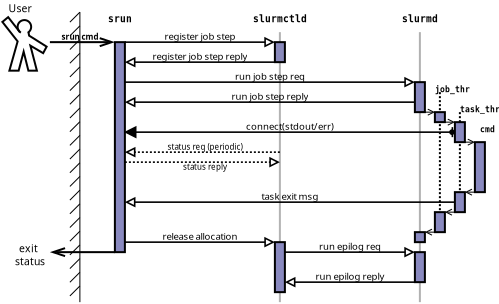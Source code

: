 <?xml version="1.0"?>
<dia:diagram xmlns:dia="http://www.lysator.liu.se/~alla/dia/">
  <dia:layer name="Background" visible="true">
    <dia:object type="Standard - Line" version="0" id="O0">
      <dia:attribute name="obj_pos">
        <dia:point val="24,6.5"/>
      </dia:attribute>
      <dia:attribute name="obj_bb">
        <dia:rectangle val="23.95,6.45;24.05,10.55"/>
      </dia:attribute>
      <dia:attribute name="conn_endpoints">
        <dia:point val="24,6.5"/>
        <dia:point val="24,10.5"/>
      </dia:attribute>
      <dia:attribute name="numcp">
        <dia:int val="1"/>
      </dia:attribute>
      <dia:attribute name="line_style">
        <dia:enum val="4"/>
      </dia:attribute>
      <dia:connections>
        <dia:connection handle="1" to="O78" connection="1"/>
      </dia:connections>
    </dia:object>
    <dia:group>
      <dia:object type="Standard - PolyLine" version="0" id="O1">
        <dia:attribute name="obj_pos">
          <dia:point val="2,2.5"/>
        </dia:attribute>
        <dia:attribute name="obj_bb">
          <dia:rectangle val="1.056,1.679;3.404,4.475"/>
        </dia:attribute>
        <dia:attribute name="poly_points">
          <dia:point val="2,2.5"/>
          <dia:point val="1.413,1.75"/>
          <dia:point val="1.125,1.988"/>
          <dia:point val="1.887,2.962"/>
          <dia:point val="1.475,4.425"/>
          <dia:point val="1.938,4.425"/>
          <dia:point val="2.188,3.475"/>
          <dia:point val="2.425,4.425"/>
          <dia:point val="2.85,4.425"/>
          <dia:point val="2.525,3.175"/>
          <dia:point val="3.163,3.55"/>
          <dia:point val="3.337,3.225"/>
          <dia:point val="2.462,2.675"/>
          <dia:point val="2.425,2.487"/>
        </dia:attribute>
        <dia:attribute name="line_color">
          <dia:color val="#010101"/>
        </dia:attribute>
      </dia:object>
      <dia:object type="Standard - Arc" version="0" id="O2">
        <dia:attribute name="obj_pos">
          <dia:point val="2.4,2.525"/>
        </dia:attribute>
        <dia:attribute name="obj_bb">
          <dia:rectangle val="1.836,1.846;2.614,2.575"/>
        </dia:attribute>
        <dia:attribute name="conn_endpoints">
          <dia:point val="2.4,2.525"/>
          <dia:point val="2.05,2.525"/>
        </dia:attribute>
        <dia:attribute name="arc_color">
          <dia:color val="#010101"/>
        </dia:attribute>
        <dia:attribute name="curve_distance">
          <dia:real val="0.629"/>
        </dia:attribute>
      </dia:object>
    </dia:group>
    <dia:object type="Standard - Text" version="0" id="O3">
      <dia:attribute name="obj_pos">
        <dia:point val="2,1.5"/>
      </dia:attribute>
      <dia:attribute name="obj_bb">
        <dia:rectangle val="1.171,0.98;2.779,1.63"/>
      </dia:attribute>
      <dia:attribute name="text">
        <dia:composite type="text">
          <dia:attribute name="string">
            <dia:string>#User#</dia:string>
          </dia:attribute>
          <dia:attribute name="font">
            <dia:font name="Helvetica"/>
          </dia:attribute>
          <dia:attribute name="height">
            <dia:real val="0.65"/>
          </dia:attribute>
          <dia:attribute name="pos">
            <dia:point val="2,1.5"/>
          </dia:attribute>
          <dia:attribute name="color">
            <dia:color val="#000000"/>
          </dia:attribute>
          <dia:attribute name="alignment">
            <dia:enum val="1"/>
          </dia:attribute>
        </dia:composite>
      </dia:attribute>
    </dia:object>
    <dia:object type="Standard - Line" version="0" id="O4">
      <dia:attribute name="obj_pos">
        <dia:point val="15,2.5"/>
      </dia:attribute>
      <dia:attribute name="obj_bb">
        <dia:rectangle val="14.95,2.45;15.05,16.05"/>
      </dia:attribute>
      <dia:attribute name="conn_endpoints">
        <dia:point val="15,2.5"/>
        <dia:point val="15,16"/>
      </dia:attribute>
      <dia:attribute name="numcp">
        <dia:int val="1"/>
      </dia:attribute>
      <dia:attribute name="line_color">
        <dia:color val="#b3b3b3"/>
      </dia:attribute>
    </dia:object>
    <dia:object type="Standard - Line" version="0" id="O5">
      <dia:attribute name="obj_pos">
        <dia:point val="22,2.5"/>
      </dia:attribute>
      <dia:attribute name="obj_bb">
        <dia:rectangle val="21.95,2.45;22.05,16.05"/>
      </dia:attribute>
      <dia:attribute name="conn_endpoints">
        <dia:point val="22,2.5"/>
        <dia:point val="22,16"/>
      </dia:attribute>
      <dia:attribute name="numcp">
        <dia:int val="1"/>
      </dia:attribute>
      <dia:attribute name="line_color">
        <dia:color val="#b1b1b1"/>
      </dia:attribute>
    </dia:object>
    <dia:object type="Standard - Text" version="0" id="O6">
      <dia:attribute name="obj_pos">
        <dia:point val="15,2"/>
      </dia:attribute>
      <dia:attribute name="obj_bb">
        <dia:rectangle val="13.214,1.553;16.736,2.153"/>
      </dia:attribute>
      <dia:attribute name="text">
        <dia:composite type="text">
          <dia:attribute name="string">
            <dia:string>#slurmctld#</dia:string>
          </dia:attribute>
          <dia:attribute name="font">
            <dia:font name="Courier-Bold"/>
          </dia:attribute>
          <dia:attribute name="height">
            <dia:real val="0.6"/>
          </dia:attribute>
          <dia:attribute name="pos">
            <dia:point val="15,2"/>
          </dia:attribute>
          <dia:attribute name="color">
            <dia:color val="#000000"/>
          </dia:attribute>
          <dia:attribute name="alignment">
            <dia:enum val="1"/>
          </dia:attribute>
        </dia:composite>
      </dia:attribute>
    </dia:object>
    <dia:object type="Standard - Text" version="0" id="O7">
      <dia:attribute name="obj_pos">
        <dia:point val="22,2"/>
      </dia:attribute>
      <dia:attribute name="obj_bb">
        <dia:rectangle val="20.759,1.553;23.191,2.153"/>
      </dia:attribute>
      <dia:attribute name="text">
        <dia:composite type="text">
          <dia:attribute name="string">
            <dia:string>#slurmd#</dia:string>
          </dia:attribute>
          <dia:attribute name="font">
            <dia:font name="Courier-Bold"/>
          </dia:attribute>
          <dia:attribute name="height">
            <dia:real val="0.6"/>
          </dia:attribute>
          <dia:attribute name="pos">
            <dia:point val="22,2"/>
          </dia:attribute>
          <dia:attribute name="color">
            <dia:color val="#000000"/>
          </dia:attribute>
          <dia:attribute name="alignment">
            <dia:enum val="1"/>
          </dia:attribute>
        </dia:composite>
      </dia:attribute>
    </dia:object>
    <dia:object type="Standard - Line" version="0" id="O8">
      <dia:attribute name="obj_pos">
        <dia:point val="7.25,3.0"/>
      </dia:attribute>
      <dia:attribute name="obj_bb">
        <dia:rectangle val="7.21,2.6;14.79,3.4"/>
      </dia:attribute>
      <dia:attribute name="conn_endpoints">
        <dia:point val="7.25,3.0"/>
        <dia:point val="14.75,3.0"/>
      </dia:attribute>
      <dia:attribute name="numcp">
        <dia:int val="1"/>
      </dia:attribute>
      <dia:attribute name="line_width">
        <dia:real val="0.08"/>
      </dia:attribute>
      <dia:attribute name="end_arrow">
        <dia:enum val="2"/>
      </dia:attribute>
      <dia:attribute name="end_arrow_length">
        <dia:real val="0.4"/>
      </dia:attribute>
      <dia:attribute name="end_arrow_width">
        <dia:real val="0.4"/>
      </dia:attribute>
      <dia:connections>
        <dia:connection handle="0" to="O38" connection="2"/>
        <dia:connection handle="1" to="O9" connection="0"/>
      </dia:connections>
    </dia:object>
    <dia:object type="Standard - Box" version="0" id="O9">
      <dia:attribute name="obj_pos">
        <dia:point val="14.75,3.0"/>
      </dia:attribute>
      <dia:attribute name="obj_bb">
        <dia:rectangle val="14.7,2.95;15.3,4.05"/>
      </dia:attribute>
      <dia:attribute name="elem_corner">
        <dia:point val="14.75,3.0"/>
      </dia:attribute>
      <dia:attribute name="elem_width">
        <dia:real val="0.5"/>
      </dia:attribute>
      <dia:attribute name="elem_height">
        <dia:real val="1"/>
      </dia:attribute>
      <dia:attribute name="inner_color">
        <dia:color val="#8989bb"/>
      </dia:attribute>
      <dia:attribute name="show_background">
        <dia:boolean val="true"/>
      </dia:attribute>
    </dia:object>
    <dia:object type="Standard - Line" version="0" id="O10">
      <dia:attribute name="obj_pos">
        <dia:point val="14.75,4.0"/>
      </dia:attribute>
      <dia:attribute name="obj_bb">
        <dia:rectangle val="7.21,3.6;14.79,4.4"/>
      </dia:attribute>
      <dia:attribute name="conn_endpoints">
        <dia:point val="14.75,4.0"/>
        <dia:point val="7.25,4.0"/>
      </dia:attribute>
      <dia:attribute name="numcp">
        <dia:int val="1"/>
      </dia:attribute>
      <dia:attribute name="line_width">
        <dia:real val="0.08"/>
      </dia:attribute>
      <dia:attribute name="end_arrow">
        <dia:enum val="2"/>
      </dia:attribute>
      <dia:attribute name="end_arrow_length">
        <dia:real val="0.4"/>
      </dia:attribute>
      <dia:attribute name="end_arrow_width">
        <dia:real val="0.4"/>
      </dia:attribute>
      <dia:connections>
        <dia:connection handle="0" to="O9" connection="5"/>
      </dia:connections>
    </dia:object>
    <dia:object type="Standard - Text" version="0" id="O11">
      <dia:attribute name="obj_pos">
        <dia:point val="11,2.875"/>
      </dia:attribute>
      <dia:attribute name="obj_bb">
        <dia:rectangle val="8.759,2.395;13.191,2.995"/>
      </dia:attribute>
      <dia:attribute name="text">
        <dia:composite type="text">
          <dia:attribute name="string">
            <dia:string>#register job step#</dia:string>
          </dia:attribute>
          <dia:attribute name="font">
            <dia:font name="Helvetica"/>
          </dia:attribute>
          <dia:attribute name="height">
            <dia:real val="0.6"/>
          </dia:attribute>
          <dia:attribute name="pos">
            <dia:point val="11,2.875"/>
          </dia:attribute>
          <dia:attribute name="color">
            <dia:color val="#000000"/>
          </dia:attribute>
          <dia:attribute name="alignment">
            <dia:enum val="1"/>
          </dia:attribute>
        </dia:composite>
      </dia:attribute>
    </dia:object>
    <dia:object type="Standard - Text" version="0" id="O12">
      <dia:attribute name="obj_pos">
        <dia:point val="11,3.875"/>
      </dia:attribute>
      <dia:attribute name="obj_bb">
        <dia:rectangle val="8.041,3.395;13.909,3.995"/>
      </dia:attribute>
      <dia:attribute name="text">
        <dia:composite type="text">
          <dia:attribute name="string">
            <dia:string>#register job step reply#</dia:string>
          </dia:attribute>
          <dia:attribute name="font">
            <dia:font name="Helvetica"/>
          </dia:attribute>
          <dia:attribute name="height">
            <dia:real val="0.6"/>
          </dia:attribute>
          <dia:attribute name="pos">
            <dia:point val="11,3.875"/>
          </dia:attribute>
          <dia:attribute name="color">
            <dia:color val="#000000"/>
          </dia:attribute>
          <dia:attribute name="alignment">
            <dia:enum val="1"/>
          </dia:attribute>
        </dia:composite>
      </dia:attribute>
    </dia:object>
    <dia:object type="Standard - Line" version="0" id="O13">
      <dia:attribute name="obj_pos">
        <dia:point val="7.25,5.0"/>
      </dia:attribute>
      <dia:attribute name="obj_bb">
        <dia:rectangle val="7.21,4.6;21.79,5.4"/>
      </dia:attribute>
      <dia:attribute name="conn_endpoints">
        <dia:point val="7.25,5.0"/>
        <dia:point val="21.75,5.0"/>
      </dia:attribute>
      <dia:attribute name="numcp">
        <dia:int val="1"/>
      </dia:attribute>
      <dia:attribute name="line_width">
        <dia:real val="0.08"/>
      </dia:attribute>
      <dia:attribute name="end_arrow">
        <dia:enum val="2"/>
      </dia:attribute>
      <dia:attribute name="end_arrow_length">
        <dia:real val="0.4"/>
      </dia:attribute>
      <dia:attribute name="end_arrow_width">
        <dia:real val="0.4"/>
      </dia:attribute>
      <dia:connections>
        <dia:connection handle="1" to="O17" connection="0"/>
      </dia:connections>
    </dia:object>
    <dia:object type="Standard - Text" version="0" id="O14">
      <dia:attribute name="obj_pos">
        <dia:point val="14.5,4.875"/>
      </dia:attribute>
      <dia:attribute name="obj_bb">
        <dia:rectangle val="12.305,4.395;16.645,4.995"/>
      </dia:attribute>
      <dia:attribute name="text">
        <dia:composite type="text">
          <dia:attribute name="string">
            <dia:string>#run job step req#</dia:string>
          </dia:attribute>
          <dia:attribute name="font">
            <dia:font name="Helvetica"/>
          </dia:attribute>
          <dia:attribute name="height">
            <dia:real val="0.6"/>
          </dia:attribute>
          <dia:attribute name="pos">
            <dia:point val="14.5,4.875"/>
          </dia:attribute>
          <dia:attribute name="color">
            <dia:color val="#000000"/>
          </dia:attribute>
          <dia:attribute name="alignment">
            <dia:enum val="1"/>
          </dia:attribute>
        </dia:composite>
      </dia:attribute>
    </dia:object>
    <dia:object type="Standard - Line" version="0" id="O15">
      <dia:attribute name="obj_pos">
        <dia:point val="21.75,6.0"/>
      </dia:attribute>
      <dia:attribute name="obj_bb">
        <dia:rectangle val="7.21,5.6;21.79,6.4"/>
      </dia:attribute>
      <dia:attribute name="conn_endpoints">
        <dia:point val="21.75,6.0"/>
        <dia:point val="7.25,6.0"/>
      </dia:attribute>
      <dia:attribute name="numcp">
        <dia:int val="1"/>
      </dia:attribute>
      <dia:attribute name="line_width">
        <dia:real val="0.08"/>
      </dia:attribute>
      <dia:attribute name="end_arrow">
        <dia:enum val="2"/>
      </dia:attribute>
      <dia:attribute name="end_arrow_length">
        <dia:real val="0.4"/>
      </dia:attribute>
      <dia:attribute name="end_arrow_width">
        <dia:real val="0.4"/>
      </dia:attribute>
    </dia:object>
    <dia:object type="Standard - Text" version="0" id="O16">
      <dia:attribute name="obj_pos">
        <dia:point val="14.5,5.875"/>
      </dia:attribute>
      <dia:attribute name="obj_bb">
        <dia:rectangle val="12.096,5.395;16.854,5.995"/>
      </dia:attribute>
      <dia:attribute name="text">
        <dia:composite type="text">
          <dia:attribute name="string">
            <dia:string>#run job step reply#</dia:string>
          </dia:attribute>
          <dia:attribute name="font">
            <dia:font name="Helvetica"/>
          </dia:attribute>
          <dia:attribute name="height">
            <dia:real val="0.6"/>
          </dia:attribute>
          <dia:attribute name="pos">
            <dia:point val="14.5,5.875"/>
          </dia:attribute>
          <dia:attribute name="color">
            <dia:color val="#000000"/>
          </dia:attribute>
          <dia:attribute name="alignment">
            <dia:enum val="1"/>
          </dia:attribute>
        </dia:composite>
      </dia:attribute>
    </dia:object>
    <dia:object type="Standard - Box" version="0" id="O17">
      <dia:attribute name="obj_pos">
        <dia:point val="21.75,5.0"/>
      </dia:attribute>
      <dia:attribute name="obj_bb">
        <dia:rectangle val="21.7,4.95;22.3,6.55"/>
      </dia:attribute>
      <dia:attribute name="elem_corner">
        <dia:point val="21.75,5.0"/>
      </dia:attribute>
      <dia:attribute name="elem_width">
        <dia:real val="0.5"/>
      </dia:attribute>
      <dia:attribute name="elem_height">
        <dia:real val="1.5"/>
      </dia:attribute>
      <dia:attribute name="inner_color">
        <dia:color val="#8989bf"/>
      </dia:attribute>
      <dia:attribute name="show_background">
        <dia:boolean val="true"/>
      </dia:attribute>
    </dia:object>
    <dia:object type="Standard - Text" version="0" id="O18">
      <dia:attribute name="obj_pos">
        <dia:point val="22.75,5.5"/>
      </dia:attribute>
      <dia:attribute name="obj_bb">
        <dia:rectangle val="22.7,5.127;25.071,5.627"/>
      </dia:attribute>
      <dia:attribute name="text">
        <dia:composite type="text">
          <dia:attribute name="string">
            <dia:string>#job_thr#</dia:string>
          </dia:attribute>
          <dia:attribute name="font">
            <dia:font name="Courier-Bold"/>
          </dia:attribute>
          <dia:attribute name="height">
            <dia:real val="0.5"/>
          </dia:attribute>
          <dia:attribute name="pos">
            <dia:point val="22.75,5.5"/>
          </dia:attribute>
          <dia:attribute name="color">
            <dia:color val="#000000"/>
          </dia:attribute>
          <dia:attribute name="alignment">
            <dia:enum val="0"/>
          </dia:attribute>
        </dia:composite>
      </dia:attribute>
    </dia:object>
    <dia:object type="Standard - Line" version="0" id="O19">
      <dia:attribute name="obj_pos">
        <dia:point val="22,6.5"/>
      </dia:attribute>
      <dia:attribute name="obj_bb">
        <dia:rectangle val="21.975,6.2;22.775,6.8"/>
      </dia:attribute>
      <dia:attribute name="conn_endpoints">
        <dia:point val="22,6.5"/>
        <dia:point val="22.75,6.5"/>
      </dia:attribute>
      <dia:attribute name="numcp">
        <dia:int val="1"/>
      </dia:attribute>
      <dia:attribute name="line_width">
        <dia:real val="0.05"/>
      </dia:attribute>
      <dia:attribute name="end_arrow">
        <dia:enum val="1"/>
      </dia:attribute>
      <dia:attribute name="end_arrow_length">
        <dia:real val="0.3"/>
      </dia:attribute>
      <dia:attribute name="end_arrow_width">
        <dia:real val="0.3"/>
      </dia:attribute>
      <dia:connections>
        <dia:connection handle="0" to="O17" connection="6"/>
        <dia:connection handle="1" to="O33" connection="0"/>
      </dia:connections>
    </dia:object>
    <dia:object type="Standard - Text" version="0" id="O20">
      <dia:attribute name="obj_pos">
        <dia:point val="24,6.5"/>
      </dia:attribute>
      <dia:attribute name="obj_bb">
        <dia:rectangle val="23.95,6.127;26.624,6.627"/>
      </dia:attribute>
      <dia:attribute name="text">
        <dia:composite type="text">
          <dia:attribute name="string">
            <dia:string>#task_thr#</dia:string>
          </dia:attribute>
          <dia:attribute name="font">
            <dia:font name="Courier-Bold"/>
          </dia:attribute>
          <dia:attribute name="height">
            <dia:real val="0.5"/>
          </dia:attribute>
          <dia:attribute name="pos">
            <dia:point val="24,6.5"/>
          </dia:attribute>
          <dia:attribute name="color">
            <dia:color val="#000000"/>
          </dia:attribute>
          <dia:attribute name="alignment">
            <dia:enum val="0"/>
          </dia:attribute>
        </dia:composite>
      </dia:attribute>
    </dia:object>
    <dia:object type="Standard - Line" version="0" id="O21">
      <dia:attribute name="obj_pos">
        <dia:point val="23.75,7.5"/>
      </dia:attribute>
      <dia:attribute name="obj_bb">
        <dia:rectangle val="7.21,7.0;23.79,8.0"/>
      </dia:attribute>
      <dia:attribute name="conn_endpoints">
        <dia:point val="23.75,7.5"/>
        <dia:point val="7.25,7.5"/>
      </dia:attribute>
      <dia:attribute name="numcp">
        <dia:int val="1"/>
      </dia:attribute>
      <dia:attribute name="line_width">
        <dia:real val="0.08"/>
      </dia:attribute>
      <dia:attribute name="start_arrow">
        <dia:enum val="13"/>
      </dia:attribute>
      <dia:attribute name="start_arrow_length">
        <dia:real val="0.5"/>
      </dia:attribute>
      <dia:attribute name="start_arrow_width">
        <dia:real val="0.5"/>
      </dia:attribute>
      <dia:attribute name="end_arrow">
        <dia:enum val="3"/>
      </dia:attribute>
      <dia:attribute name="end_arrow_length">
        <dia:real val="0.5"/>
      </dia:attribute>
      <dia:attribute name="end_arrow_width">
        <dia:real val="0.5"/>
      </dia:attribute>
    </dia:object>
    <dia:object type="Standard - Text" version="0" id="O22">
      <dia:attribute name="obj_pos">
        <dia:point val="15.5,7.375"/>
      </dia:attribute>
      <dia:attribute name="obj_bb">
        <dia:rectangle val="12.877,6.895;18.073,7.495"/>
      </dia:attribute>
      <dia:attribute name="text">
        <dia:composite type="text">
          <dia:attribute name="string">
            <dia:string>#connect(stdout/err)#</dia:string>
          </dia:attribute>
          <dia:attribute name="font">
            <dia:font name="Helvetica"/>
          </dia:attribute>
          <dia:attribute name="height">
            <dia:real val="0.6"/>
          </dia:attribute>
          <dia:attribute name="pos">
            <dia:point val="15.5,7.375"/>
          </dia:attribute>
          <dia:attribute name="color">
            <dia:color val="#000000"/>
          </dia:attribute>
          <dia:attribute name="alignment">
            <dia:enum val="1"/>
          </dia:attribute>
        </dia:composite>
      </dia:attribute>
    </dia:object>
    <dia:object type="Standard - Line" version="0" id="O23">
      <dia:attribute name="obj_pos">
        <dia:point val="23.75,11"/>
      </dia:attribute>
      <dia:attribute name="obj_bb">
        <dia:rectangle val="7.21,10.6;23.79,11.4"/>
      </dia:attribute>
      <dia:attribute name="conn_endpoints">
        <dia:point val="23.75,11"/>
        <dia:point val="7.25,11"/>
      </dia:attribute>
      <dia:attribute name="numcp">
        <dia:int val="1"/>
      </dia:attribute>
      <dia:attribute name="line_width">
        <dia:real val="0.08"/>
      </dia:attribute>
      <dia:attribute name="end_arrow">
        <dia:enum val="2"/>
      </dia:attribute>
      <dia:attribute name="end_arrow_length">
        <dia:real val="0.4"/>
      </dia:attribute>
      <dia:attribute name="end_arrow_width">
        <dia:real val="0.4"/>
      </dia:attribute>
    </dia:object>
    <dia:object type="Standard - Text" version="0" id="O24">
      <dia:attribute name="obj_pos">
        <dia:point val="15.5,10.875"/>
      </dia:attribute>
      <dia:attribute name="obj_bb">
        <dia:rectangle val="13.641,10.395;17.309,10.995"/>
      </dia:attribute>
      <dia:attribute name="text">
        <dia:composite type="text">
          <dia:attribute name="string">
            <dia:string>#task exit msg#</dia:string>
          </dia:attribute>
          <dia:attribute name="font">
            <dia:font name="Helvetica"/>
          </dia:attribute>
          <dia:attribute name="height">
            <dia:real val="0.6"/>
          </dia:attribute>
          <dia:attribute name="pos">
            <dia:point val="15.5,10.875"/>
          </dia:attribute>
          <dia:attribute name="color">
            <dia:color val="#000000"/>
          </dia:attribute>
          <dia:attribute name="alignment">
            <dia:enum val="1"/>
          </dia:attribute>
        </dia:composite>
      </dia:attribute>
    </dia:object>
    <dia:object type="Standard - Line" version="0" id="O25">
      <dia:attribute name="obj_pos">
        <dia:point val="7,13"/>
      </dia:attribute>
      <dia:attribute name="obj_bb">
        <dia:rectangle val="6.96,12.6;14.79,13.4"/>
      </dia:attribute>
      <dia:attribute name="conn_endpoints">
        <dia:point val="7,13"/>
        <dia:point val="14.75,13"/>
      </dia:attribute>
      <dia:attribute name="numcp">
        <dia:int val="1"/>
      </dia:attribute>
      <dia:attribute name="line_width">
        <dia:real val="0.08"/>
      </dia:attribute>
      <dia:attribute name="end_arrow">
        <dia:enum val="2"/>
      </dia:attribute>
      <dia:attribute name="end_arrow_length">
        <dia:real val="0.4"/>
      </dia:attribute>
      <dia:attribute name="end_arrow_width">
        <dia:real val="0.4"/>
      </dia:attribute>
      <dia:connections>
        <dia:connection handle="1" to="O28" connection="0"/>
      </dia:connections>
    </dia:object>
    <dia:object type="Standard - Line" version="0" id="O26">
      <dia:attribute name="obj_pos">
        <dia:point val="23,5.5"/>
      </dia:attribute>
      <dia:attribute name="obj_bb">
        <dia:rectangle val="22.95,5.45;23.05,11.55"/>
      </dia:attribute>
      <dia:attribute name="conn_endpoints">
        <dia:point val="23,5.5"/>
        <dia:point val="23,11.5"/>
      </dia:attribute>
      <dia:attribute name="numcp">
        <dia:int val="1"/>
      </dia:attribute>
      <dia:attribute name="line_style">
        <dia:enum val="4"/>
      </dia:attribute>
      <dia:connections>
        <dia:connection handle="1" to="O35" connection="1"/>
      </dia:connections>
    </dia:object>
    <dia:object type="Standard - Text" version="0" id="O27">
      <dia:attribute name="obj_pos">
        <dia:point val="11,12.875"/>
      </dia:attribute>
      <dia:attribute name="obj_bb">
        <dia:rectangle val="8.568,12.395;13.382,12.995"/>
      </dia:attribute>
      <dia:attribute name="text">
        <dia:composite type="text">
          <dia:attribute name="string">
            <dia:string>#release allocation#</dia:string>
          </dia:attribute>
          <dia:attribute name="font">
            <dia:font name="Helvetica"/>
          </dia:attribute>
          <dia:attribute name="height">
            <dia:real val="0.6"/>
          </dia:attribute>
          <dia:attribute name="pos">
            <dia:point val="11,12.875"/>
          </dia:attribute>
          <dia:attribute name="color">
            <dia:color val="#000000"/>
          </dia:attribute>
          <dia:attribute name="alignment">
            <dia:enum val="1"/>
          </dia:attribute>
        </dia:composite>
      </dia:attribute>
    </dia:object>
    <dia:object type="Standard - Box" version="0" id="O28">
      <dia:attribute name="obj_pos">
        <dia:point val="14.75,13"/>
      </dia:attribute>
      <dia:attribute name="obj_bb">
        <dia:rectangle val="14.7,12.95;15.3,15.55"/>
      </dia:attribute>
      <dia:attribute name="elem_corner">
        <dia:point val="14.75,13"/>
      </dia:attribute>
      <dia:attribute name="elem_width">
        <dia:real val="0.5"/>
      </dia:attribute>
      <dia:attribute name="elem_height">
        <dia:real val="2.5"/>
      </dia:attribute>
      <dia:attribute name="inner_color">
        <dia:color val="#8989bf"/>
      </dia:attribute>
      <dia:attribute name="show_background">
        <dia:boolean val="true"/>
      </dia:attribute>
    </dia:object>
    <dia:object type="Standard - Line" version="0" id="O29">
      <dia:attribute name="obj_pos">
        <dia:point val="15.25,13.5"/>
      </dia:attribute>
      <dia:attribute name="obj_bb">
        <dia:rectangle val="15.21,13.1;21.79,13.9"/>
      </dia:attribute>
      <dia:attribute name="conn_endpoints">
        <dia:point val="15.25,13.5"/>
        <dia:point val="21.75,13.5"/>
      </dia:attribute>
      <dia:attribute name="numcp">
        <dia:int val="1"/>
      </dia:attribute>
      <dia:attribute name="line_width">
        <dia:real val="0.08"/>
      </dia:attribute>
      <dia:attribute name="end_arrow">
        <dia:enum val="2"/>
      </dia:attribute>
      <dia:attribute name="end_arrow_length">
        <dia:real val="0.4"/>
      </dia:attribute>
      <dia:attribute name="end_arrow_width">
        <dia:real val="0.4"/>
      </dia:attribute>
      <dia:connections>
        <dia:connection handle="1" to="O36" connection="0"/>
      </dia:connections>
    </dia:object>
    <dia:object type="Standard - Text" version="0" id="O30">
      <dia:attribute name="obj_pos">
        <dia:point val="18.5,13.375"/>
      </dia:attribute>
      <dia:attribute name="obj_bb">
        <dia:rectangle val="16.55,12.895;20.4,13.495"/>
      </dia:attribute>
      <dia:attribute name="text">
        <dia:composite type="text">
          <dia:attribute name="string">
            <dia:string>#run epilog req#</dia:string>
          </dia:attribute>
          <dia:attribute name="font">
            <dia:font name="Helvetica"/>
          </dia:attribute>
          <dia:attribute name="height">
            <dia:real val="0.6"/>
          </dia:attribute>
          <dia:attribute name="pos">
            <dia:point val="18.5,13.375"/>
          </dia:attribute>
          <dia:attribute name="color">
            <dia:color val="#000000"/>
          </dia:attribute>
          <dia:attribute name="alignment">
            <dia:enum val="1"/>
          </dia:attribute>
        </dia:composite>
      </dia:attribute>
    </dia:object>
    <dia:object type="Standard - Line" version="0" id="O31">
      <dia:attribute name="obj_pos">
        <dia:point val="21.75,15"/>
      </dia:attribute>
      <dia:attribute name="obj_bb">
        <dia:rectangle val="15.21,14.6;21.79,15.4"/>
      </dia:attribute>
      <dia:attribute name="conn_endpoints">
        <dia:point val="21.75,15"/>
        <dia:point val="15.25,15"/>
      </dia:attribute>
      <dia:attribute name="numcp">
        <dia:int val="1"/>
      </dia:attribute>
      <dia:attribute name="line_width">
        <dia:real val="0.08"/>
      </dia:attribute>
      <dia:attribute name="end_arrow">
        <dia:enum val="2"/>
      </dia:attribute>
      <dia:attribute name="end_arrow_length">
        <dia:real val="0.4"/>
      </dia:attribute>
      <dia:attribute name="end_arrow_width">
        <dia:real val="0.4"/>
      </dia:attribute>
      <dia:connections>
        <dia:connection handle="0" to="O36" connection="5"/>
      </dia:connections>
    </dia:object>
    <dia:object type="Standard - Text" version="0" id="O32">
      <dia:attribute name="obj_pos">
        <dia:point val="18.5,14.875"/>
      </dia:attribute>
      <dia:attribute name="obj_bb">
        <dia:rectangle val="16.341,14.395;20.609,14.995"/>
      </dia:attribute>
      <dia:attribute name="text">
        <dia:composite type="text">
          <dia:attribute name="string">
            <dia:string>#run epilog reply#</dia:string>
          </dia:attribute>
          <dia:attribute name="font">
            <dia:font name="Helvetica"/>
          </dia:attribute>
          <dia:attribute name="height">
            <dia:real val="0.6"/>
          </dia:attribute>
          <dia:attribute name="pos">
            <dia:point val="18.5,14.875"/>
          </dia:attribute>
          <dia:attribute name="color">
            <dia:color val="#000000"/>
          </dia:attribute>
          <dia:attribute name="alignment">
            <dia:enum val="1"/>
          </dia:attribute>
        </dia:composite>
      </dia:attribute>
    </dia:object>
    <dia:object type="Standard - Box" version="0" id="O33">
      <dia:attribute name="obj_pos">
        <dia:point val="22.75,6.5"/>
      </dia:attribute>
      <dia:attribute name="obj_bb">
        <dia:rectangle val="22.7,6.45;23.3,7.05"/>
      </dia:attribute>
      <dia:attribute name="elem_corner">
        <dia:point val="22.75,6.5"/>
      </dia:attribute>
      <dia:attribute name="elem_width">
        <dia:real val="0.5"/>
      </dia:attribute>
      <dia:attribute name="elem_height">
        <dia:real val="0.5"/>
      </dia:attribute>
      <dia:attribute name="inner_color">
        <dia:color val="#8989bf"/>
      </dia:attribute>
      <dia:attribute name="show_background">
        <dia:boolean val="true"/>
      </dia:attribute>
    </dia:object>
    <dia:object type="Standard - Box" version="0" id="O34">
      <dia:attribute name="obj_pos">
        <dia:point val="23.75,7.0"/>
      </dia:attribute>
      <dia:attribute name="obj_bb">
        <dia:rectangle val="23.7,6.95;24.3,8.05"/>
      </dia:attribute>
      <dia:attribute name="elem_corner">
        <dia:point val="23.75,7.0"/>
      </dia:attribute>
      <dia:attribute name="elem_width">
        <dia:real val="0.5"/>
      </dia:attribute>
      <dia:attribute name="elem_height">
        <dia:real val="1"/>
      </dia:attribute>
      <dia:attribute name="inner_color">
        <dia:color val="#8989bf"/>
      </dia:attribute>
      <dia:attribute name="show_background">
        <dia:boolean val="true"/>
      </dia:attribute>
    </dia:object>
    <dia:object type="Standard - Box" version="0" id="O35">
      <dia:attribute name="obj_pos">
        <dia:point val="22.75,11.5"/>
      </dia:attribute>
      <dia:attribute name="obj_bb">
        <dia:rectangle val="22.7,11.45;23.3,12.55"/>
      </dia:attribute>
      <dia:attribute name="elem_corner">
        <dia:point val="22.75,11.5"/>
      </dia:attribute>
      <dia:attribute name="elem_width">
        <dia:real val="0.5"/>
      </dia:attribute>
      <dia:attribute name="elem_height">
        <dia:real val="1"/>
      </dia:attribute>
      <dia:attribute name="inner_color">
        <dia:color val="#8989bf"/>
      </dia:attribute>
      <dia:attribute name="show_background">
        <dia:boolean val="true"/>
      </dia:attribute>
    </dia:object>
    <dia:object type="Standard - Box" version="0" id="O36">
      <dia:attribute name="obj_pos">
        <dia:point val="21.75,13.5"/>
      </dia:attribute>
      <dia:attribute name="obj_bb">
        <dia:rectangle val="21.7,13.45;22.3,15.05"/>
      </dia:attribute>
      <dia:attribute name="elem_corner">
        <dia:point val="21.75,13.5"/>
      </dia:attribute>
      <dia:attribute name="elem_width">
        <dia:real val="0.5"/>
      </dia:attribute>
      <dia:attribute name="elem_height">
        <dia:real val="1.5"/>
      </dia:attribute>
      <dia:attribute name="inner_color">
        <dia:color val="#8989bf"/>
      </dia:attribute>
      <dia:attribute name="show_background">
        <dia:boolean val="true"/>
      </dia:attribute>
    </dia:object>
    <dia:object type="Standard - Text" version="0" id="O37">
      <dia:attribute name="obj_pos">
        <dia:point val="7,2"/>
      </dia:attribute>
      <dia:attribute name="obj_bb">
        <dia:rectangle val="6.123,1.553;7.827,2.153"/>
      </dia:attribute>
      <dia:attribute name="text">
        <dia:composite type="text">
          <dia:attribute name="string">
            <dia:string>#srun#</dia:string>
          </dia:attribute>
          <dia:attribute name="font">
            <dia:font name="Courier-Bold"/>
          </dia:attribute>
          <dia:attribute name="height">
            <dia:real val="0.6"/>
          </dia:attribute>
          <dia:attribute name="pos">
            <dia:point val="7,2"/>
          </dia:attribute>
          <dia:attribute name="color">
            <dia:color val="#000000"/>
          </dia:attribute>
          <dia:attribute name="alignment">
            <dia:enum val="1"/>
          </dia:attribute>
        </dia:composite>
      </dia:attribute>
    </dia:object>
    <dia:object type="Standard - Box" version="0" id="O38">
      <dia:attribute name="obj_pos">
        <dia:point val="6.75,3.0"/>
      </dia:attribute>
      <dia:attribute name="obj_bb">
        <dia:rectangle val="6.7,2.95;7.3,13.55"/>
      </dia:attribute>
      <dia:attribute name="elem_corner">
        <dia:point val="6.75,3.0"/>
      </dia:attribute>
      <dia:attribute name="elem_width">
        <dia:real val="0.5"/>
      </dia:attribute>
      <dia:attribute name="elem_height">
        <dia:real val="10.5"/>
      </dia:attribute>
      <dia:attribute name="inner_color">
        <dia:color val="#8989bf"/>
      </dia:attribute>
      <dia:attribute name="show_background">
        <dia:boolean val="true"/>
      </dia:attribute>
    </dia:object>
    <dia:object type="Standard - Line" version="0" id="O39">
      <dia:attribute name="obj_pos">
        <dia:point val="3.5,3"/>
      </dia:attribute>
      <dia:attribute name="obj_bb">
        <dia:rectangle val="3.45,2.6;6.8,3.4"/>
      </dia:attribute>
      <dia:attribute name="conn_endpoints">
        <dia:point val="3.5,3"/>
        <dia:point val="6.75,3.0"/>
      </dia:attribute>
      <dia:attribute name="numcp">
        <dia:int val="1"/>
      </dia:attribute>
      <dia:attribute name="end_arrow">
        <dia:enum val="1"/>
      </dia:attribute>
      <dia:attribute name="end_arrow_length">
        <dia:real val="0.6"/>
      </dia:attribute>
      <dia:attribute name="end_arrow_width">
        <dia:real val="0.4"/>
      </dia:attribute>
      <dia:connections>
        <dia:connection handle="1" to="O38" connection="0"/>
      </dia:connections>
    </dia:object>
    <dia:object type="Standard - Line" version="0" id="O40">
      <dia:attribute name="obj_pos">
        <dia:point val="6.75,13.5"/>
      </dia:attribute>
      <dia:attribute name="obj_bb">
        <dia:rectangle val="3.45,13.1;6.8,13.9"/>
      </dia:attribute>
      <dia:attribute name="conn_endpoints">
        <dia:point val="6.75,13.5"/>
        <dia:point val="3.5,13.5"/>
      </dia:attribute>
      <dia:attribute name="numcp">
        <dia:int val="1"/>
      </dia:attribute>
      <dia:attribute name="end_arrow">
        <dia:enum val="1"/>
      </dia:attribute>
      <dia:attribute name="end_arrow_length">
        <dia:real val="0.6"/>
      </dia:attribute>
      <dia:attribute name="end_arrow_width">
        <dia:real val="0.4"/>
      </dia:attribute>
      <dia:connections>
        <dia:connection handle="0" to="O38" connection="5"/>
      </dia:connections>
    </dia:object>
    <dia:object type="Standard - Line" version="0" id="O41">
      <dia:attribute name="obj_pos">
        <dia:point val="15,8.5"/>
      </dia:attribute>
      <dia:attribute name="obj_bb">
        <dia:rectangle val="7.21,8.1;15.04,8.9"/>
      </dia:attribute>
      <dia:attribute name="conn_endpoints">
        <dia:point val="15,8.5"/>
        <dia:point val="7.25,8.5"/>
      </dia:attribute>
      <dia:attribute name="numcp">
        <dia:int val="1"/>
      </dia:attribute>
      <dia:attribute name="line_width">
        <dia:real val="0.08"/>
      </dia:attribute>
      <dia:attribute name="line_style">
        <dia:enum val="4"/>
      </dia:attribute>
      <dia:attribute name="end_arrow">
        <dia:enum val="2"/>
      </dia:attribute>
      <dia:attribute name="end_arrow_length">
        <dia:real val="0.4"/>
      </dia:attribute>
      <dia:attribute name="end_arrow_width">
        <dia:real val="0.4"/>
      </dia:attribute>
    </dia:object>
    <dia:object type="Standard - Line" version="0" id="O42">
      <dia:attribute name="obj_pos">
        <dia:point val="7.25,9.0"/>
      </dia:attribute>
      <dia:attribute name="obj_bb">
        <dia:rectangle val="7.21,8.6;15.04,9.4"/>
      </dia:attribute>
      <dia:attribute name="conn_endpoints">
        <dia:point val="7.25,9.0"/>
        <dia:point val="15,9"/>
      </dia:attribute>
      <dia:attribute name="numcp">
        <dia:int val="1"/>
      </dia:attribute>
      <dia:attribute name="line_width">
        <dia:real val="0.08"/>
      </dia:attribute>
      <dia:attribute name="line_style">
        <dia:enum val="4"/>
      </dia:attribute>
      <dia:attribute name="end_arrow">
        <dia:enum val="2"/>
      </dia:attribute>
      <dia:attribute name="end_arrow_length">
        <dia:real val="0.4"/>
      </dia:attribute>
      <dia:attribute name="end_arrow_width">
        <dia:real val="0.4"/>
      </dia:attribute>
    </dia:object>
    <dia:object type="Standard - Text" version="0" id="O43">
      <dia:attribute name="obj_pos">
        <dia:point val="11.25,8.375"/>
      </dia:attribute>
      <dia:attribute name="obj_bb">
        <dia:rectangle val="8.934,7.975;13.517,8.475"/>
      </dia:attribute>
      <dia:attribute name="text">
        <dia:composite type="text">
          <dia:attribute name="string">
            <dia:string>#status req (periodic)#</dia:string>
          </dia:attribute>
          <dia:attribute name="font">
            <dia:font name="Helvetica"/>
          </dia:attribute>
          <dia:attribute name="height">
            <dia:real val="0.5"/>
          </dia:attribute>
          <dia:attribute name="pos">
            <dia:point val="11.25,8.375"/>
          </dia:attribute>
          <dia:attribute name="color">
            <dia:color val="#000000"/>
          </dia:attribute>
          <dia:attribute name="alignment">
            <dia:enum val="1"/>
          </dia:attribute>
        </dia:composite>
      </dia:attribute>
    </dia:object>
    <dia:object type="Standard - Text" version="0" id="O44">
      <dia:attribute name="obj_pos">
        <dia:point val="11.25,9.375"/>
      </dia:attribute>
      <dia:attribute name="obj_bb">
        <dia:rectangle val="9.85,8.975;12.6,9.475"/>
      </dia:attribute>
      <dia:attribute name="text">
        <dia:composite type="text">
          <dia:attribute name="string">
            <dia:string>#status reply#</dia:string>
          </dia:attribute>
          <dia:attribute name="font">
            <dia:font name="Helvetica"/>
          </dia:attribute>
          <dia:attribute name="height">
            <dia:real val="0.5"/>
          </dia:attribute>
          <dia:attribute name="pos">
            <dia:point val="11.25,9.375"/>
          </dia:attribute>
          <dia:attribute name="color">
            <dia:color val="#000000"/>
          </dia:attribute>
          <dia:attribute name="alignment">
            <dia:enum val="1"/>
          </dia:attribute>
        </dia:composite>
      </dia:attribute>
    </dia:object>
    <dia:object type="Standard - Text" version="0" id="O45">
      <dia:attribute name="obj_pos">
        <dia:point val="2.5,13.5"/>
      </dia:attribute>
      <dia:attribute name="obj_bb">
        <dia:rectangle val="1.503,12.98;3.447,14.28"/>
      </dia:attribute>
      <dia:attribute name="text">
        <dia:composite type="text">
          <dia:attribute name="string">
            <dia:string>#exit 
status#</dia:string>
          </dia:attribute>
          <dia:attribute name="font">
            <dia:font name="Helvetica"/>
          </dia:attribute>
          <dia:attribute name="height">
            <dia:real val="0.65"/>
          </dia:attribute>
          <dia:attribute name="pos">
            <dia:point val="2.5,13.5"/>
          </dia:attribute>
          <dia:attribute name="color">
            <dia:color val="#000000"/>
          </dia:attribute>
          <dia:attribute name="alignment">
            <dia:enum val="1"/>
          </dia:attribute>
        </dia:composite>
      </dia:attribute>
    </dia:object>
    <dia:group>
      <dia:object type="Standard - Line" version="0" id="O46">
        <dia:attribute name="obj_pos">
          <dia:point val="5,1.5"/>
        </dia:attribute>
        <dia:attribute name="obj_bb">
          <dia:rectangle val="4.975,1.475;5.025,16.025"/>
        </dia:attribute>
        <dia:attribute name="conn_endpoints">
          <dia:point val="5,1.5"/>
          <dia:point val="5,16"/>
        </dia:attribute>
        <dia:attribute name="numcp">
          <dia:int val="1"/>
        </dia:attribute>
        <dia:attribute name="line_width">
          <dia:real val="0.05"/>
        </dia:attribute>
      </dia:object>
      <dia:object type="Standard - Line" version="0" id="O47">
        <dia:attribute name="obj_pos">
          <dia:point val="5,1.5"/>
        </dia:attribute>
        <dia:attribute name="obj_bb">
          <dia:rectangle val="4.482,1.482;5.018,2.018"/>
        </dia:attribute>
        <dia:attribute name="conn_endpoints">
          <dia:point val="5,1.5"/>
          <dia:point val="4.5,2"/>
        </dia:attribute>
        <dia:attribute name="numcp">
          <dia:int val="1"/>
        </dia:attribute>
        <dia:attribute name="line_width">
          <dia:real val="0.05"/>
        </dia:attribute>
      </dia:object>
      <dia:object type="Standard - Line" version="0" id="O48">
        <dia:attribute name="obj_pos">
          <dia:point val="5,2.184"/>
        </dia:attribute>
        <dia:attribute name="obj_bb">
          <dia:rectangle val="4.482,2.167;5.018,2.702"/>
        </dia:attribute>
        <dia:attribute name="conn_endpoints">
          <dia:point val="5,2.184"/>
          <dia:point val="4.5,2.684"/>
        </dia:attribute>
        <dia:attribute name="numcp">
          <dia:int val="1"/>
        </dia:attribute>
        <dia:attribute name="line_width">
          <dia:real val="0.05"/>
        </dia:attribute>
      </dia:object>
      <dia:object type="Standard - Line" version="0" id="O49">
        <dia:attribute name="obj_pos">
          <dia:point val="5,2.869"/>
        </dia:attribute>
        <dia:attribute name="obj_bb">
          <dia:rectangle val="4.482,2.851;5.018,3.387"/>
        </dia:attribute>
        <dia:attribute name="conn_endpoints">
          <dia:point val="5,2.869"/>
          <dia:point val="4.5,3.369"/>
        </dia:attribute>
        <dia:attribute name="numcp">
          <dia:int val="1"/>
        </dia:attribute>
        <dia:attribute name="line_width">
          <dia:real val="0.05"/>
        </dia:attribute>
      </dia:object>
      <dia:object type="Standard - Line" version="0" id="O50">
        <dia:attribute name="obj_pos">
          <dia:point val="5,3.554"/>
        </dia:attribute>
        <dia:attribute name="obj_bb">
          <dia:rectangle val="4.482,3.536;5.018,4.071"/>
        </dia:attribute>
        <dia:attribute name="conn_endpoints">
          <dia:point val="5,3.554"/>
          <dia:point val="4.5,4.054"/>
        </dia:attribute>
        <dia:attribute name="numcp">
          <dia:int val="1"/>
        </dia:attribute>
        <dia:attribute name="line_width">
          <dia:real val="0.05"/>
        </dia:attribute>
      </dia:object>
      <dia:object type="Standard - Line" version="0" id="O51">
        <dia:attribute name="obj_pos">
          <dia:point val="5,4.238"/>
        </dia:attribute>
        <dia:attribute name="obj_bb">
          <dia:rectangle val="4.482,4.22;5.018,4.756"/>
        </dia:attribute>
        <dia:attribute name="conn_endpoints">
          <dia:point val="5,4.238"/>
          <dia:point val="4.5,4.738"/>
        </dia:attribute>
        <dia:attribute name="numcp">
          <dia:int val="1"/>
        </dia:attribute>
        <dia:attribute name="line_width">
          <dia:real val="0.05"/>
        </dia:attribute>
      </dia:object>
      <dia:object type="Standard - Line" version="0" id="O52">
        <dia:attribute name="obj_pos">
          <dia:point val="5,4.923"/>
        </dia:attribute>
        <dia:attribute name="obj_bb">
          <dia:rectangle val="4.482,4.905;5.018,5.44"/>
        </dia:attribute>
        <dia:attribute name="conn_endpoints">
          <dia:point val="5,4.923"/>
          <dia:point val="4.5,5.423"/>
        </dia:attribute>
        <dia:attribute name="numcp">
          <dia:int val="1"/>
        </dia:attribute>
        <dia:attribute name="line_width">
          <dia:real val="0.05"/>
        </dia:attribute>
      </dia:object>
      <dia:object type="Standard - Line" version="0" id="O53">
        <dia:attribute name="obj_pos">
          <dia:point val="5,5.607"/>
        </dia:attribute>
        <dia:attribute name="obj_bb">
          <dia:rectangle val="4.482,5.589;5.018,6.125"/>
        </dia:attribute>
        <dia:attribute name="conn_endpoints">
          <dia:point val="5,5.607"/>
          <dia:point val="4.5,6.107"/>
        </dia:attribute>
        <dia:attribute name="numcp">
          <dia:int val="1"/>
        </dia:attribute>
        <dia:attribute name="line_width">
          <dia:real val="0.05"/>
        </dia:attribute>
      </dia:object>
      <dia:object type="Standard - Line" version="0" id="O54">
        <dia:attribute name="obj_pos">
          <dia:point val="5,6.292"/>
        </dia:attribute>
        <dia:attribute name="obj_bb">
          <dia:rectangle val="4.482,6.274;5.018,6.809"/>
        </dia:attribute>
        <dia:attribute name="conn_endpoints">
          <dia:point val="5,6.292"/>
          <dia:point val="4.5,6.792"/>
        </dia:attribute>
        <dia:attribute name="numcp">
          <dia:int val="1"/>
        </dia:attribute>
        <dia:attribute name="line_width">
          <dia:real val="0.05"/>
        </dia:attribute>
      </dia:object>
      <dia:object type="Standard - Line" version="0" id="O55">
        <dia:attribute name="obj_pos">
          <dia:point val="5,6.976"/>
        </dia:attribute>
        <dia:attribute name="obj_bb">
          <dia:rectangle val="4.482,6.959;5.018,7.494"/>
        </dia:attribute>
        <dia:attribute name="conn_endpoints">
          <dia:point val="5,6.976"/>
          <dia:point val="4.5,7.476"/>
        </dia:attribute>
        <dia:attribute name="numcp">
          <dia:int val="1"/>
        </dia:attribute>
        <dia:attribute name="line_width">
          <dia:real val="0.05"/>
        </dia:attribute>
      </dia:object>
      <dia:object type="Standard - Line" version="0" id="O56">
        <dia:attribute name="obj_pos">
          <dia:point val="5,7.661"/>
        </dia:attribute>
        <dia:attribute name="obj_bb">
          <dia:rectangle val="4.482,7.643;5.018,8.178"/>
        </dia:attribute>
        <dia:attribute name="conn_endpoints">
          <dia:point val="5,7.661"/>
          <dia:point val="4.5,8.161"/>
        </dia:attribute>
        <dia:attribute name="numcp">
          <dia:int val="1"/>
        </dia:attribute>
        <dia:attribute name="line_width">
          <dia:real val="0.05"/>
        </dia:attribute>
      </dia:object>
      <dia:object type="Standard - Line" version="0" id="O57">
        <dia:attribute name="obj_pos">
          <dia:point val="5,8.345"/>
        </dia:attribute>
        <dia:attribute name="obj_bb">
          <dia:rectangle val="4.482,8.328;5.018,8.863"/>
        </dia:attribute>
        <dia:attribute name="conn_endpoints">
          <dia:point val="5,8.345"/>
          <dia:point val="4.5,8.845"/>
        </dia:attribute>
        <dia:attribute name="numcp">
          <dia:int val="1"/>
        </dia:attribute>
        <dia:attribute name="line_width">
          <dia:real val="0.05"/>
        </dia:attribute>
      </dia:object>
      <dia:object type="Standard - Line" version="0" id="O58">
        <dia:attribute name="obj_pos">
          <dia:point val="5,9.03"/>
        </dia:attribute>
        <dia:attribute name="obj_bb">
          <dia:rectangle val="4.482,9.012;5.018,9.547"/>
        </dia:attribute>
        <dia:attribute name="conn_endpoints">
          <dia:point val="5,9.03"/>
          <dia:point val="4.5,9.53"/>
        </dia:attribute>
        <dia:attribute name="numcp">
          <dia:int val="1"/>
        </dia:attribute>
        <dia:attribute name="line_width">
          <dia:real val="0.05"/>
        </dia:attribute>
      </dia:object>
      <dia:object type="Standard - Line" version="0" id="O59">
        <dia:attribute name="obj_pos">
          <dia:point val="5,9.714"/>
        </dia:attribute>
        <dia:attribute name="obj_bb">
          <dia:rectangle val="4.482,9.697;5.018,10.232"/>
        </dia:attribute>
        <dia:attribute name="conn_endpoints">
          <dia:point val="5,9.714"/>
          <dia:point val="4.5,10.214"/>
        </dia:attribute>
        <dia:attribute name="numcp">
          <dia:int val="1"/>
        </dia:attribute>
        <dia:attribute name="line_width">
          <dia:real val="0.05"/>
        </dia:attribute>
      </dia:object>
      <dia:object type="Standard - Line" version="0" id="O60">
        <dia:attribute name="obj_pos">
          <dia:point val="5,10.399"/>
        </dia:attribute>
        <dia:attribute name="obj_bb">
          <dia:rectangle val="4.482,10.381;5.018,10.916"/>
        </dia:attribute>
        <dia:attribute name="conn_endpoints">
          <dia:point val="5,10.399"/>
          <dia:point val="4.5,10.899"/>
        </dia:attribute>
        <dia:attribute name="numcp">
          <dia:int val="1"/>
        </dia:attribute>
        <dia:attribute name="line_width">
          <dia:real val="0.05"/>
        </dia:attribute>
      </dia:object>
      <dia:object type="Standard - Line" version="0" id="O61">
        <dia:attribute name="obj_pos">
          <dia:point val="5,11.083"/>
        </dia:attribute>
        <dia:attribute name="obj_bb">
          <dia:rectangle val="4.482,11.066;5.018,11.601"/>
        </dia:attribute>
        <dia:attribute name="conn_endpoints">
          <dia:point val="5,11.083"/>
          <dia:point val="4.5,11.583"/>
        </dia:attribute>
        <dia:attribute name="numcp">
          <dia:int val="1"/>
        </dia:attribute>
        <dia:attribute name="line_width">
          <dia:real val="0.05"/>
        </dia:attribute>
      </dia:object>
      <dia:object type="Standard - Line" version="0" id="O62">
        <dia:attribute name="obj_pos">
          <dia:point val="5,11.768"/>
        </dia:attribute>
        <dia:attribute name="obj_bb">
          <dia:rectangle val="4.482,11.75;5.018,12.286"/>
        </dia:attribute>
        <dia:attribute name="conn_endpoints">
          <dia:point val="5,11.768"/>
          <dia:point val="4.5,12.268"/>
        </dia:attribute>
        <dia:attribute name="numcp">
          <dia:int val="1"/>
        </dia:attribute>
        <dia:attribute name="line_width">
          <dia:real val="0.05"/>
        </dia:attribute>
      </dia:object>
      <dia:object type="Standard - Line" version="0" id="O63">
        <dia:attribute name="obj_pos">
          <dia:point val="5,12.452"/>
        </dia:attribute>
        <dia:attribute name="obj_bb">
          <dia:rectangle val="4.482,12.435;5.018,12.97"/>
        </dia:attribute>
        <dia:attribute name="conn_endpoints">
          <dia:point val="5,12.452"/>
          <dia:point val="4.5,12.952"/>
        </dia:attribute>
        <dia:attribute name="numcp">
          <dia:int val="1"/>
        </dia:attribute>
        <dia:attribute name="line_width">
          <dia:real val="0.05"/>
        </dia:attribute>
      </dia:object>
      <dia:object type="Standard - Line" version="0" id="O64">
        <dia:attribute name="obj_pos">
          <dia:point val="5,13.137"/>
        </dia:attribute>
        <dia:attribute name="obj_bb">
          <dia:rectangle val="4.482,13.119;5.018,13.655"/>
        </dia:attribute>
        <dia:attribute name="conn_endpoints">
          <dia:point val="5,13.137"/>
          <dia:point val="4.5,13.637"/>
        </dia:attribute>
        <dia:attribute name="numcp">
          <dia:int val="1"/>
        </dia:attribute>
        <dia:attribute name="line_width">
          <dia:real val="0.05"/>
        </dia:attribute>
      </dia:object>
      <dia:object type="Standard - Line" version="0" id="O65">
        <dia:attribute name="obj_pos">
          <dia:point val="5,13.821"/>
        </dia:attribute>
        <dia:attribute name="obj_bb">
          <dia:rectangle val="4.482,13.804;5.018,14.339"/>
        </dia:attribute>
        <dia:attribute name="conn_endpoints">
          <dia:point val="5,13.821"/>
          <dia:point val="4.5,14.321"/>
        </dia:attribute>
        <dia:attribute name="numcp">
          <dia:int val="1"/>
        </dia:attribute>
        <dia:attribute name="line_width">
          <dia:real val="0.05"/>
        </dia:attribute>
      </dia:object>
      <dia:object type="Standard - Line" version="0" id="O66">
        <dia:attribute name="obj_pos">
          <dia:point val="5,14.506"/>
        </dia:attribute>
        <dia:attribute name="obj_bb">
          <dia:rectangle val="4.482,14.488;5.018,15.024"/>
        </dia:attribute>
        <dia:attribute name="conn_endpoints">
          <dia:point val="5,14.506"/>
          <dia:point val="4.5,15.006"/>
        </dia:attribute>
        <dia:attribute name="numcp">
          <dia:int val="1"/>
        </dia:attribute>
        <dia:attribute name="line_width">
          <dia:real val="0.05"/>
        </dia:attribute>
      </dia:object>
      <dia:object type="Standard - Line" version="0" id="O67">
        <dia:attribute name="obj_pos">
          <dia:point val="5,15.19"/>
        </dia:attribute>
        <dia:attribute name="obj_bb">
          <dia:rectangle val="4.482,15.173;5.018,15.708"/>
        </dia:attribute>
        <dia:attribute name="conn_endpoints">
          <dia:point val="5,15.19"/>
          <dia:point val="4.5,15.69"/>
        </dia:attribute>
        <dia:attribute name="numcp">
          <dia:int val="1"/>
        </dia:attribute>
        <dia:attribute name="line_width">
          <dia:real val="0.05"/>
        </dia:attribute>
      </dia:object>
    </dia:group>
    <dia:object type="Standard - Box" version="0" id="O68">
      <dia:attribute name="obj_pos">
        <dia:point val="24.75,8.0"/>
      </dia:attribute>
      <dia:attribute name="obj_bb">
        <dia:rectangle val="24.7,7.95;25.3,10.55"/>
      </dia:attribute>
      <dia:attribute name="elem_corner">
        <dia:point val="24.75,8.0"/>
      </dia:attribute>
      <dia:attribute name="elem_width">
        <dia:real val="0.5"/>
      </dia:attribute>
      <dia:attribute name="elem_height">
        <dia:real val="2.5"/>
      </dia:attribute>
      <dia:attribute name="inner_color">
        <dia:color val="#8989bf"/>
      </dia:attribute>
      <dia:attribute name="show_background">
        <dia:boolean val="true"/>
      </dia:attribute>
    </dia:object>
    <dia:object type="Standard - Text" version="0" id="O69">
      <dia:attribute name="obj_pos">
        <dia:point val="25.25,7.0"/>
      </dia:attribute>
      <dia:attribute name="obj_bb">
        <dia:rectangle val="25.2,6.627;25.25,7.127"/>
      </dia:attribute>
      <dia:attribute name="text">
        <dia:composite type="text">
          <dia:attribute name="string">
            <dia:string>##</dia:string>
          </dia:attribute>
          <dia:attribute name="font">
            <dia:font name="Courier-Bold"/>
          </dia:attribute>
          <dia:attribute name="height">
            <dia:real val="0.5"/>
          </dia:attribute>
          <dia:attribute name="pos">
            <dia:point val="25.25,7.0"/>
          </dia:attribute>
          <dia:attribute name="color">
            <dia:color val="#000000"/>
          </dia:attribute>
          <dia:attribute name="alignment">
            <dia:enum val="0"/>
          </dia:attribute>
        </dia:composite>
      </dia:attribute>
    </dia:object>
    <dia:object type="Standard - Text" version="0" id="O70">
      <dia:attribute name="obj_pos">
        <dia:point val="25,7.5"/>
      </dia:attribute>
      <dia:attribute name="obj_bb">
        <dia:rectangle val="24.95,7.127;26.109,7.627"/>
      </dia:attribute>
      <dia:attribute name="text">
        <dia:composite type="text">
          <dia:attribute name="string">
            <dia:string>#cmd#</dia:string>
          </dia:attribute>
          <dia:attribute name="font">
            <dia:font name="Courier-Bold"/>
          </dia:attribute>
          <dia:attribute name="height">
            <dia:real val="0.5"/>
          </dia:attribute>
          <dia:attribute name="pos">
            <dia:point val="25,7.5"/>
          </dia:attribute>
          <dia:attribute name="color">
            <dia:color val="#000000"/>
          </dia:attribute>
          <dia:attribute name="alignment">
            <dia:enum val="0"/>
          </dia:attribute>
        </dia:composite>
      </dia:attribute>
    </dia:object>
    <dia:object type="Standard - Line" version="0" id="O71">
      <dia:attribute name="obj_pos">
        <dia:point val="23,7.0"/>
      </dia:attribute>
      <dia:attribute name="obj_bb">
        <dia:rectangle val="22.975,6.7;23.775,7.3"/>
      </dia:attribute>
      <dia:attribute name="conn_endpoints">
        <dia:point val="23,7.0"/>
        <dia:point val="23.75,7.0"/>
      </dia:attribute>
      <dia:attribute name="numcp">
        <dia:int val="1"/>
      </dia:attribute>
      <dia:attribute name="line_width">
        <dia:real val="0.05"/>
      </dia:attribute>
      <dia:attribute name="end_arrow">
        <dia:enum val="1"/>
      </dia:attribute>
      <dia:attribute name="end_arrow_length">
        <dia:real val="0.3"/>
      </dia:attribute>
      <dia:attribute name="end_arrow_width">
        <dia:real val="0.3"/>
      </dia:attribute>
      <dia:connections>
        <dia:connection handle="0" to="O33" connection="6"/>
        <dia:connection handle="1" to="O34" connection="0"/>
      </dia:connections>
    </dia:object>
    <dia:object type="Standard - Line" version="0" id="O72">
      <dia:attribute name="obj_pos">
        <dia:point val="24,11.5"/>
      </dia:attribute>
      <dia:attribute name="obj_bb">
        <dia:rectangle val="23.225,11.2;24.025,11.8"/>
      </dia:attribute>
      <dia:attribute name="conn_endpoints">
        <dia:point val="24,11.5"/>
        <dia:point val="23.25,11.5"/>
      </dia:attribute>
      <dia:attribute name="numcp">
        <dia:int val="1"/>
      </dia:attribute>
      <dia:attribute name="line_width">
        <dia:real val="0.05"/>
      </dia:attribute>
      <dia:attribute name="end_arrow">
        <dia:enum val="1"/>
      </dia:attribute>
      <dia:attribute name="end_arrow_length">
        <dia:real val="0.3"/>
      </dia:attribute>
      <dia:attribute name="end_arrow_width">
        <dia:real val="0.3"/>
      </dia:attribute>
      <dia:connections>
        <dia:connection handle="1" to="O35" connection="2"/>
      </dia:connections>
    </dia:object>
    <dia:object type="Standard - Line" version="0" id="O73">
      <dia:attribute name="obj_pos">
        <dia:point val="22.75,12.5"/>
      </dia:attribute>
      <dia:attribute name="obj_bb">
        <dia:rectangle val="22.225,12.2;22.775,12.8"/>
      </dia:attribute>
      <dia:attribute name="conn_endpoints">
        <dia:point val="22.75,12.5"/>
        <dia:point val="22.25,12.5"/>
      </dia:attribute>
      <dia:attribute name="numcp">
        <dia:int val="1"/>
      </dia:attribute>
      <dia:attribute name="line_width">
        <dia:real val="0.05"/>
      </dia:attribute>
      <dia:attribute name="end_arrow">
        <dia:enum val="1"/>
      </dia:attribute>
      <dia:attribute name="end_arrow_length">
        <dia:real val="0.3"/>
      </dia:attribute>
      <dia:attribute name="end_arrow_width">
        <dia:real val="0.3"/>
      </dia:attribute>
      <dia:connections>
        <dia:connection handle="0" to="O35" connection="5"/>
        <dia:connection handle="1" to="O74" connection="2"/>
      </dia:connections>
    </dia:object>
    <dia:object type="Standard - Box" version="0" id="O74">
      <dia:attribute name="obj_pos">
        <dia:point val="21.75,12.5"/>
      </dia:attribute>
      <dia:attribute name="obj_bb">
        <dia:rectangle val="21.7,12.45;22.3,13.05"/>
      </dia:attribute>
      <dia:attribute name="elem_corner">
        <dia:point val="21.75,12.5"/>
      </dia:attribute>
      <dia:attribute name="elem_width">
        <dia:real val="0.5"/>
      </dia:attribute>
      <dia:attribute name="elem_height">
        <dia:real val="0.5"/>
      </dia:attribute>
      <dia:attribute name="inner_color">
        <dia:color val="#8989bf"/>
      </dia:attribute>
      <dia:attribute name="show_background">
        <dia:boolean val="true"/>
      </dia:attribute>
    </dia:object>
    <dia:object type="Standard - Line" version="0" id="O75">
      <dia:attribute name="obj_pos">
        <dia:point val="24.25,8.0"/>
      </dia:attribute>
      <dia:attribute name="obj_bb">
        <dia:rectangle val="24.225,7.7;24.775,8.3"/>
      </dia:attribute>
      <dia:attribute name="conn_endpoints">
        <dia:point val="24.25,8.0"/>
        <dia:point val="24.75,8.0"/>
      </dia:attribute>
      <dia:attribute name="numcp">
        <dia:int val="1"/>
      </dia:attribute>
      <dia:attribute name="line_width">
        <dia:real val="0.05"/>
      </dia:attribute>
      <dia:attribute name="end_arrow">
        <dia:enum val="1"/>
      </dia:attribute>
      <dia:attribute name="end_arrow_length">
        <dia:real val="0.3"/>
      </dia:attribute>
      <dia:attribute name="end_arrow_width">
        <dia:real val="0.3"/>
      </dia:attribute>
      <dia:connections>
        <dia:connection handle="1" to="O68" connection="0"/>
      </dia:connections>
    </dia:object>
    <dia:object type="Standard - Line" version="0" id="O76">
      <dia:attribute name="obj_pos">
        <dia:point val="24.75,10.5"/>
      </dia:attribute>
      <dia:attribute name="obj_bb">
        <dia:rectangle val="24.225,10.2;24.775,10.8"/>
      </dia:attribute>
      <dia:attribute name="conn_endpoints">
        <dia:point val="24.75,10.5"/>
        <dia:point val="24.25,10.5"/>
      </dia:attribute>
      <dia:attribute name="numcp">
        <dia:int val="1"/>
      </dia:attribute>
      <dia:attribute name="line_width">
        <dia:real val="0.05"/>
      </dia:attribute>
      <dia:attribute name="end_arrow">
        <dia:enum val="1"/>
      </dia:attribute>
      <dia:attribute name="end_arrow_length">
        <dia:real val="0.3"/>
      </dia:attribute>
      <dia:attribute name="end_arrow_width">
        <dia:real val="0.3"/>
      </dia:attribute>
      <dia:connections>
        <dia:connection handle="0" to="O68" connection="5"/>
        <dia:connection handle="1" to="O78" connection="2"/>
      </dia:connections>
    </dia:object>
    <dia:object type="Standard - Text" version="0" id="O77">
      <dia:attribute name="obj_pos">
        <dia:point val="5,2.875"/>
      </dia:attribute>
      <dia:attribute name="obj_bb">
        <dia:rectangle val="3.721,2.475;6.229,2.975"/>
      </dia:attribute>
      <dia:attribute name="text">
        <dia:composite type="text">
          <dia:attribute name="string">
            <dia:string>#srun cmd#</dia:string>
          </dia:attribute>
          <dia:attribute name="font">
            <dia:font name="Helvetica-Bold"/>
          </dia:attribute>
          <dia:attribute name="height">
            <dia:real val="0.5"/>
          </dia:attribute>
          <dia:attribute name="pos">
            <dia:point val="5,2.875"/>
          </dia:attribute>
          <dia:attribute name="color">
            <dia:color val="#000000"/>
          </dia:attribute>
          <dia:attribute name="alignment">
            <dia:enum val="1"/>
          </dia:attribute>
        </dia:composite>
      </dia:attribute>
    </dia:object>
    <dia:object type="Standard - Box" version="0" id="O78">
      <dia:attribute name="obj_pos">
        <dia:point val="23.75,10.5"/>
      </dia:attribute>
      <dia:attribute name="obj_bb">
        <dia:rectangle val="23.7,10.45;24.3,11.55"/>
      </dia:attribute>
      <dia:attribute name="elem_corner">
        <dia:point val="23.75,10.5"/>
      </dia:attribute>
      <dia:attribute name="elem_width">
        <dia:real val="0.5"/>
      </dia:attribute>
      <dia:attribute name="elem_height">
        <dia:real val="1"/>
      </dia:attribute>
      <dia:attribute name="inner_color">
        <dia:color val="#8989bf"/>
      </dia:attribute>
      <dia:attribute name="show_background">
        <dia:boolean val="true"/>
      </dia:attribute>
    </dia:object>
  </dia:layer>
</dia:diagram>
